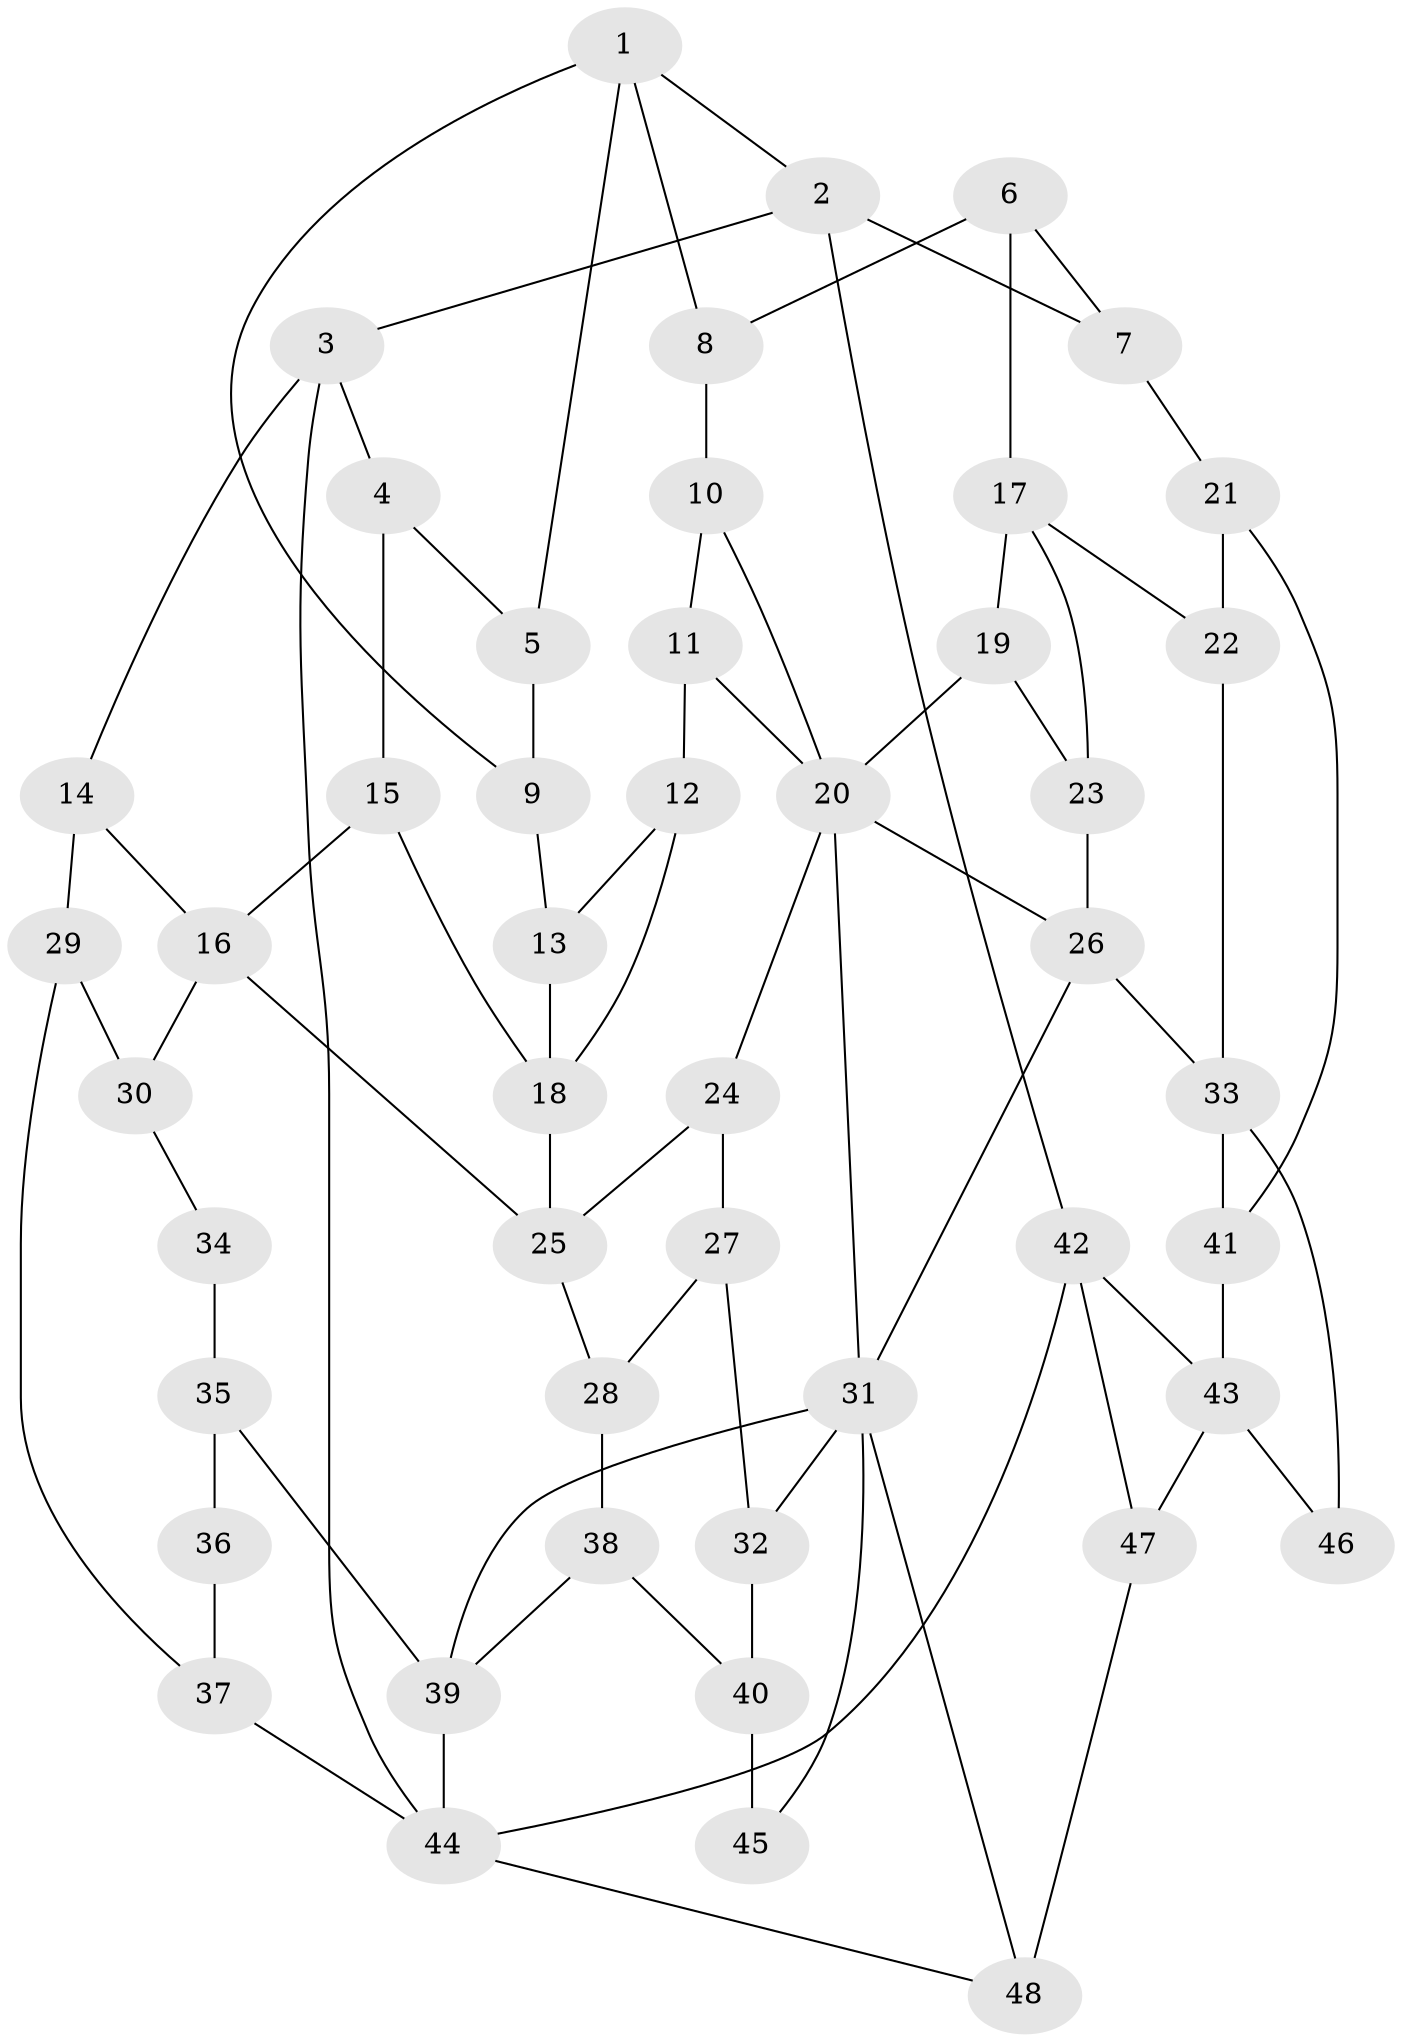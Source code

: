 // original degree distribution, {3: 0.041666666666666664, 5: 0.5, 4: 0.21875, 6: 0.23958333333333334}
// Generated by graph-tools (version 1.1) at 2025/38/03/09/25 02:38:55]
// undirected, 48 vertices, 80 edges
graph export_dot {
graph [start="1"]
  node [color=gray90,style=filled];
  1;
  2;
  3;
  4;
  5;
  6;
  7;
  8;
  9;
  10;
  11;
  12;
  13;
  14;
  15;
  16;
  17;
  18;
  19;
  20;
  21;
  22;
  23;
  24;
  25;
  26;
  27;
  28;
  29;
  30;
  31;
  32;
  33;
  34;
  35;
  36;
  37;
  38;
  39;
  40;
  41;
  42;
  43;
  44;
  45;
  46;
  47;
  48;
  1 -- 2 [weight=1.0];
  1 -- 5 [weight=1.0];
  1 -- 8 [weight=1.0];
  1 -- 9 [weight=1.0];
  2 -- 3 [weight=1.0];
  2 -- 7 [weight=1.0];
  2 -- 42 [weight=1.0];
  3 -- 4 [weight=1.0];
  3 -- 14 [weight=1.0];
  3 -- 44 [weight=1.0];
  4 -- 5 [weight=1.0];
  4 -- 15 [weight=1.0];
  5 -- 9 [weight=1.0];
  6 -- 7 [weight=1.0];
  6 -- 8 [weight=1.0];
  6 -- 17 [weight=2.0];
  7 -- 21 [weight=1.0];
  8 -- 10 [weight=1.0];
  9 -- 13 [weight=1.0];
  10 -- 11 [weight=1.0];
  10 -- 20 [weight=1.0];
  11 -- 12 [weight=1.0];
  11 -- 20 [weight=1.0];
  12 -- 13 [weight=1.0];
  12 -- 18 [weight=1.0];
  13 -- 18 [weight=1.0];
  14 -- 16 [weight=1.0];
  14 -- 29 [weight=2.0];
  15 -- 16 [weight=1.0];
  15 -- 18 [weight=1.0];
  16 -- 25 [weight=2.0];
  16 -- 30 [weight=1.0];
  17 -- 19 [weight=1.0];
  17 -- 22 [weight=1.0];
  17 -- 23 [weight=1.0];
  18 -- 25 [weight=2.0];
  19 -- 20 [weight=1.0];
  19 -- 23 [weight=1.0];
  20 -- 24 [weight=1.0];
  20 -- 26 [weight=1.0];
  20 -- 31 [weight=1.0];
  21 -- 22 [weight=1.0];
  21 -- 41 [weight=1.0];
  22 -- 33 [weight=1.0];
  23 -- 26 [weight=1.0];
  24 -- 25 [weight=1.0];
  24 -- 27 [weight=1.0];
  25 -- 28 [weight=1.0];
  26 -- 31 [weight=1.0];
  26 -- 33 [weight=2.0];
  27 -- 28 [weight=1.0];
  27 -- 32 [weight=1.0];
  28 -- 38 [weight=1.0];
  29 -- 30 [weight=1.0];
  29 -- 37 [weight=1.0];
  30 -- 34 [weight=1.0];
  31 -- 32 [weight=1.0];
  31 -- 39 [weight=1.0];
  31 -- 45 [weight=1.0];
  31 -- 48 [weight=1.0];
  32 -- 40 [weight=1.0];
  33 -- 41 [weight=1.0];
  33 -- 46 [weight=2.0];
  34 -- 35 [weight=2.0];
  35 -- 36 [weight=2.0];
  35 -- 39 [weight=2.0];
  36 -- 37 [weight=1.0];
  37 -- 44 [weight=2.0];
  38 -- 39 [weight=1.0];
  38 -- 40 [weight=1.0];
  39 -- 44 [weight=2.0];
  40 -- 45 [weight=2.0];
  41 -- 43 [weight=1.0];
  42 -- 43 [weight=1.0];
  42 -- 44 [weight=1.0];
  42 -- 47 [weight=1.0];
  43 -- 46 [weight=1.0];
  43 -- 47 [weight=1.0];
  44 -- 48 [weight=1.0];
  47 -- 48 [weight=1.0];
}

